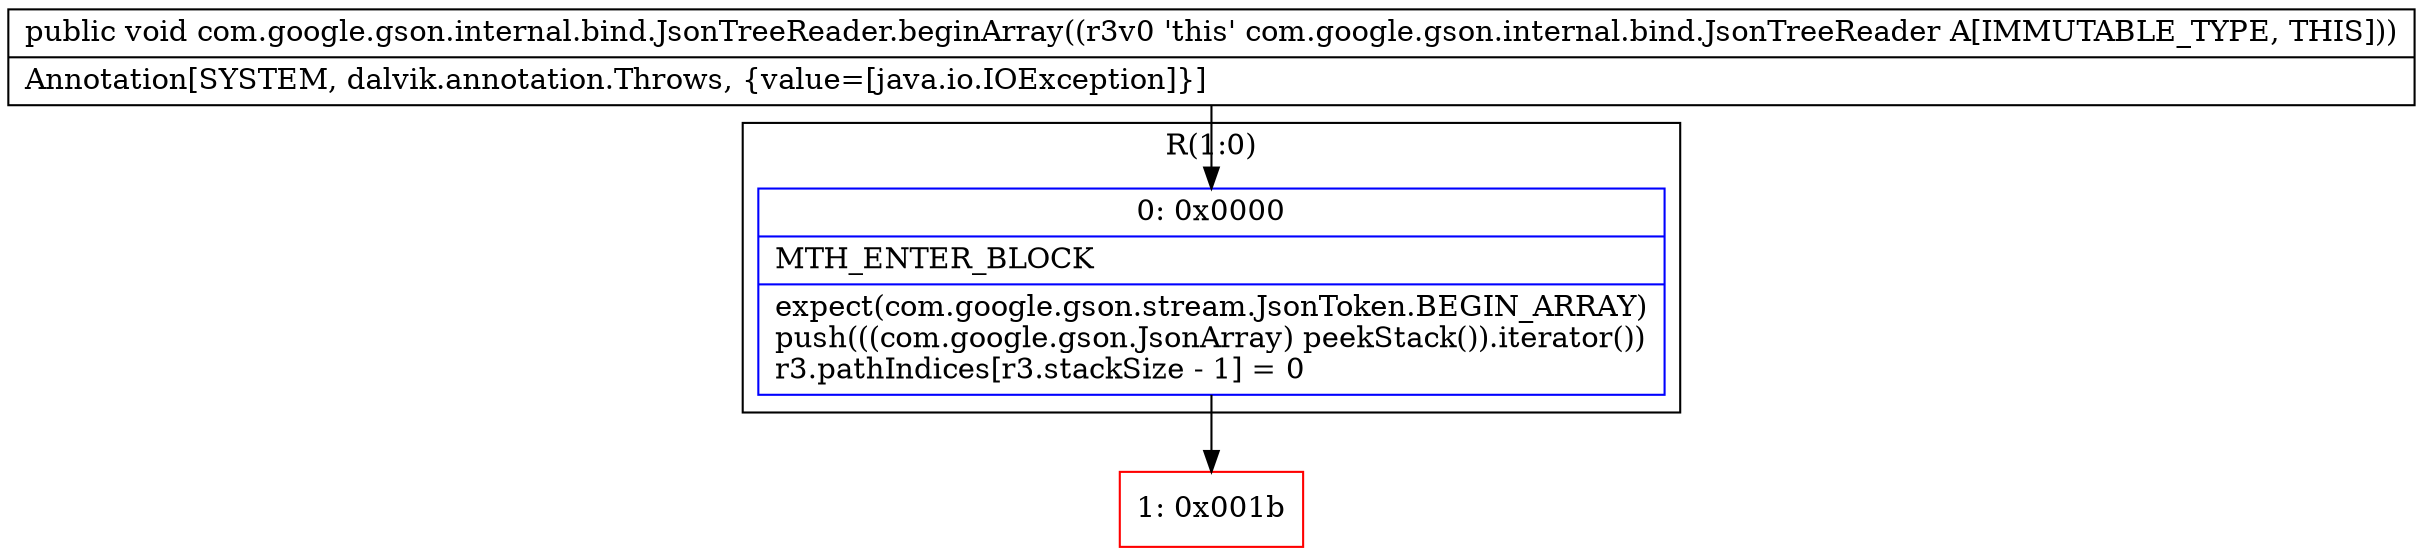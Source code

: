 digraph "CFG forcom.google.gson.internal.bind.JsonTreeReader.beginArray()V" {
subgraph cluster_Region_322018865 {
label = "R(1:0)";
node [shape=record,color=blue];
Node_0 [shape=record,label="{0\:\ 0x0000|MTH_ENTER_BLOCK\l|expect(com.google.gson.stream.JsonToken.BEGIN_ARRAY)\lpush(((com.google.gson.JsonArray) peekStack()).iterator())\lr3.pathIndices[r3.stackSize \- 1] = 0\l}"];
}
Node_1 [shape=record,color=red,label="{1\:\ 0x001b}"];
MethodNode[shape=record,label="{public void com.google.gson.internal.bind.JsonTreeReader.beginArray((r3v0 'this' com.google.gson.internal.bind.JsonTreeReader A[IMMUTABLE_TYPE, THIS]))  | Annotation[SYSTEM, dalvik.annotation.Throws, \{value=[java.io.IOException]\}]\l}"];
MethodNode -> Node_0;
Node_0 -> Node_1;
}


